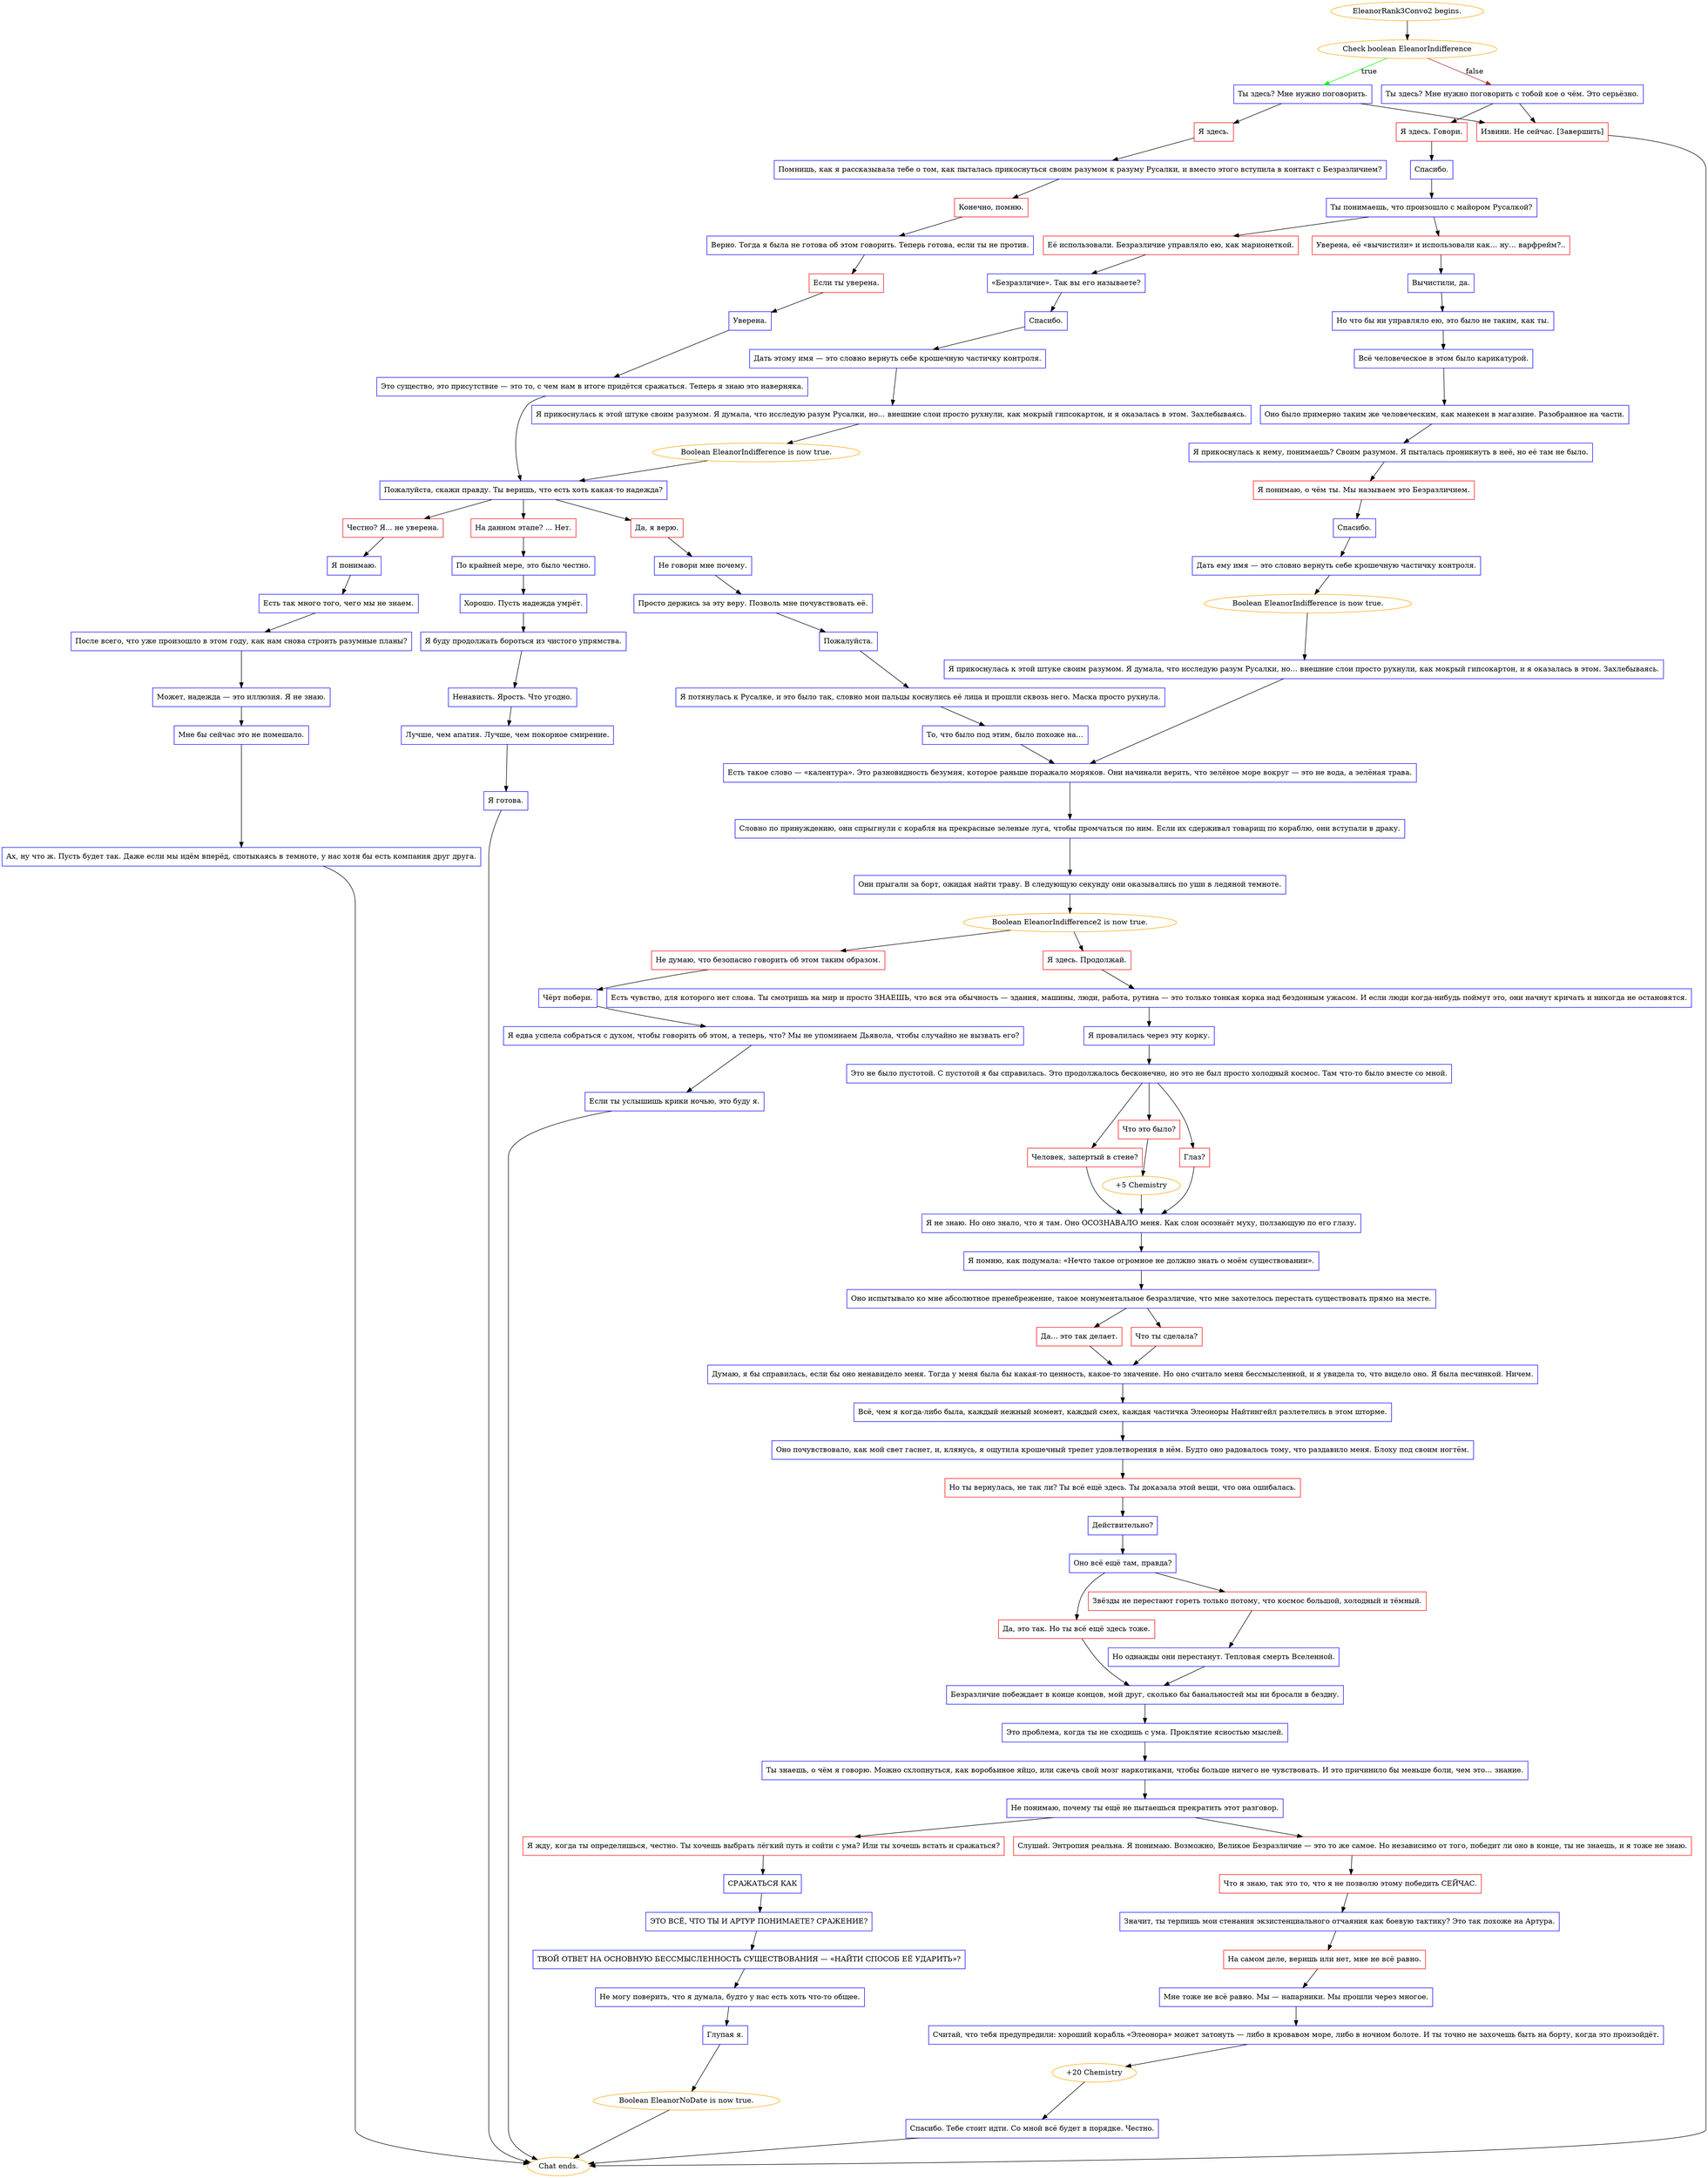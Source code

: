 digraph {
	"EleanorRank3Convo2 begins." [color=orange];
		"EleanorRank3Convo2 begins." -> j3516909029;
	j3516909029 [label="Check boolean EleanorIndifference",color=orange];
		j3516909029 -> j2272248522 [label=true,color=green];
		j3516909029 -> j2012920803 [label=false,color=brown];
	j2272248522 [label="Ты здесь? Мне нужно поговорить.",shape=box,color=blue];
		j2272248522 -> j1754230572;
		j2272248522 -> j3947058956;
	j2012920803 [label="Ты здесь? Мне нужно поговорить с тобой кое о чём. Это серьёзно.",shape=box,color=blue];
		j2012920803 -> j3329836291;
		j2012920803 -> j3947058956;
	j1754230572 [label="Я здесь.",shape=box,color=red];
		j1754230572 -> j3483951719;
	j3947058956 [label="Извини. Не сейчас. [Завершить]",shape=box,color=red];
		j3947058956 -> "Chat ends.";
	j3329836291 [label="Я здесь. Говори.",shape=box,color=red];
		j3329836291 -> j392976911;
	j3483951719 [label="Помнишь, как я рассказывала тебе о том, как пыталась прикоснуться своим разумом к разуму Русалки, и вместо этого вступила в контакт с Безразличием?",shape=box,color=blue];
		j3483951719 -> j2461369410;
	"Chat ends." [color=orange];
	j392976911 [label="Спасибо.",shape=box,color=blue];
		j392976911 -> j2103286415;
	j2461369410 [label="Конечно, помню.",shape=box,color=red];
		j2461369410 -> j1311482858;
	j2103286415 [label="Ты понимаешь, что произошло с майором Русалкой?",shape=box,color=blue];
		j2103286415 -> j4143835326;
		j2103286415 -> j606524157;
	j1311482858 [label="Верно. Тогда я была не готова об этом говорить. Теперь готова, если ты не против.",shape=box,color=blue];
		j1311482858 -> j2497921575;
	j4143835326 [label="Её использовали. Безразличие управляло ею, как марионеткой.",shape=box,color=red];
		j4143835326 -> j572904166;
	j606524157 [label="Уверена, её «вычистили» и использовали как… ну… варфрейм?..",shape=box,color=red];
		j606524157 -> j4038846334;
	j2497921575 [label="Если ты уверена.",shape=box,color=red];
		j2497921575 -> j1597175453;
	j572904166 [label="«Безразличие». Так вы его называете?",shape=box,color=blue];
		j572904166 -> j280919722;
	j4038846334 [label="Вычистили, да.",shape=box,color=blue];
		j4038846334 -> j1770665625;
	j1597175453 [label="Уверена.",shape=box,color=blue];
		j1597175453 -> j3117791219;
	j280919722 [label="Спасибо.",shape=box,color=blue];
		j280919722 -> j765285354;
	j1770665625 [label="Но что бы ни управляло ею, это было не таким, как ты.",shape=box,color=blue];
		j1770665625 -> j1615981056;
	j3117791219 [label="Это существо, это присутствие — это то, с чем нам в итоге придётся сражаться. Теперь я знаю это наверняка.",shape=box,color=blue];
		j3117791219 -> j1715788922;
	j765285354 [label="Дать этому имя — это словно вернуть себе крошечную частичку контроля.",shape=box,color=blue];
		j765285354 -> j2686301901;
	j1615981056 [label="Всё человеческое в этом было карикатурой.",shape=box,color=blue];
		j1615981056 -> j387705981;
	j1715788922 [label="Пожалуйста, скажи правду. Ты веришь, что есть хоть какая-то надежда?",shape=box,color=blue];
		j1715788922 -> j956785525;
		j1715788922 -> j2242891901;
		j1715788922 -> j1327352065;
	j2686301901 [label="Я прикоснулась к этой штуке своим разумом. Я думала, что исследую разум Русалки, но… внешние слои просто рухнули, как мокрый гипсокартон, и я оказалась в этом. Захлебываясь.",shape=box,color=blue];
		j2686301901 -> j958818185;
	j387705981 [label="Оно было примерно таким же человеческим, как манекен в магазине. Разобранное на части.",shape=box,color=blue];
		j387705981 -> j3860754856;
	j956785525 [label="На данном этапе? ... Нет.",shape=box,color=red];
		j956785525 -> j3730434851;
	j2242891901 [label="Честно? Я... не уверена.",shape=box,color=red];
		j2242891901 -> j1534737789;
	j1327352065 [label="Да, я верю.",shape=box,color=red];
		j1327352065 -> j1735595344;
	j958818185 [label="Boolean EleanorIndifference is now true.",color=orange];
		j958818185 -> j1715788922;
	j3860754856 [label="Я прикоснулась к нему, понимаешь? Своим разумом. Я пыталась проникнуть в неё, но её там не было.",shape=box,color=blue];
		j3860754856 -> j1854310293;
	j3730434851 [label="По крайней мере, это было честно.",shape=box,color=blue];
		j3730434851 -> j270617106;
	j1534737789 [label="Я понимаю.",shape=box,color=blue];
		j1534737789 -> j1400413969;
	j1735595344 [label="Не говори мне почему.",shape=box,color=blue];
		j1735595344 -> j1046273169;
	j1854310293 [label="Я понимаю, о чём ты. Мы называем это Безразличием.",shape=box,color=red];
		j1854310293 -> j862055429;
	j270617106 [label="Хорошо. Пусть надежда умрёт.",shape=box,color=blue];
		j270617106 -> j278266159;
	j1400413969 [label="Есть так много того, чего мы не знаем.",shape=box,color=blue];
		j1400413969 -> j4074604794;
	j1046273169 [label="Просто держись за эту веру. Позволь мне почувствовать её.",shape=box,color=blue];
		j1046273169 -> j2331448254;
	j862055429 [label="Спасибо.",shape=box,color=blue];
		j862055429 -> j2734601568;
	j278266159 [label="Я буду продолжать бороться из чистого упрямства.",shape=box,color=blue];
		j278266159 -> j3092331931;
	j4074604794 [label="После всего, что уже произошло в этом году, как нам снова строить разумные планы?",shape=box,color=blue];
		j4074604794 -> j804499763;
	j2331448254 [label="Пожалуйста.",shape=box,color=blue];
		j2331448254 -> j4040530072;
	j2734601568 [label="Дать ему имя — это словно вернуть себе крошечную частичку контроля.",shape=box,color=blue];
		j2734601568 -> j3029260839;
	j3092331931 [label="Ненависть. Ярость. Что угодно.",shape=box,color=blue];
		j3092331931 -> j3981309957;
	j804499763 [label="Может, надежда — это иллюзия. Я не знаю.",shape=box,color=blue];
		j804499763 -> j1649899067;
	j4040530072 [label="Я потянулась к Русалке, и это было так, словно мои пальцы коснулись её лица и прошли сквозь него. Маска просто рухнула.",shape=box,color=blue];
		j4040530072 -> j2540450683;
	j3029260839 [label="Boolean EleanorIndifference is now true.",color=orange];
		j3029260839 -> j391655185;
	j3981309957 [label="Лучше, чем апатия. Лучше, чем покорное смирение.",shape=box,color=blue];
		j3981309957 -> j755436208;
	j1649899067 [label="Мне бы сейчас это не помешало.",shape=box,color=blue];
		j1649899067 -> j3148965420;
	j2540450683 [label="То, что было под этим, было похоже на…",shape=box,color=blue];
		j2540450683 -> j2944935703;
	j391655185 [label="Я прикоснулась к этой штуке своим разумом. Я думала, что исследую разум Русалки, но… внешние слои просто рухнули, как мокрый гипсокартон, и я оказалась в этом. Захлебываясь.",shape=box,color=blue];
		j391655185 -> j2944935703;
	j755436208 [label="Я готова.",shape=box,color=blue];
		j755436208 -> "Chat ends.";
	j3148965420 [label="Ах, ну что ж. Пусть будет так. Даже если мы идём вперёд, спотыкаясь в темноте, у нас хотя бы есть компания друг друга.",shape=box,color=blue];
		j3148965420 -> "Chat ends.";
	j2944935703 [label="Есть такое слово — «калентура». Это разновидность безумия, которое раньше поражало моряков. Они начинали верить, что зелёное море вокруг — это не вода, а зелёная трава.",shape=box,color=blue];
		j2944935703 -> j2500110276;
	j2500110276 [label="Словно по принуждению, они спрыгнули с корабля на прекрасные зеленые луга, чтобы промчаться по ним. Если их сдерживал товарищ по кораблю, они вступали в драку.",shape=box,color=blue];
		j2500110276 -> j2224797380;
	j2224797380 [label="Они прыгали за борт, ожидая найти траву. В следующую секунду они оказывались по уши в ледяной темноте.",shape=box,color=blue];
		j2224797380 -> j1431067385;
	j1431067385 [label="Boolean EleanorIndifference2 is now true.",color=orange];
		j1431067385 -> j1773149844;
		j1431067385 -> j229941679;
	j1773149844 [label="Не думаю, что безопасно говорить об этом таким образом.",shape=box,color=red];
		j1773149844 -> j2882019685;
	j229941679 [label="Я здесь. Продолжай.",shape=box,color=red];
		j229941679 -> j3465535119;
	j2882019685 [label="Чёрт побери.",shape=box,color=blue];
		j2882019685 -> j438530959;
	j3465535119 [label="Есть чувство, для которого нет слова. Ты смотришь на мир и просто ЗНАЕШЬ, что вся эта обычность — здания, машины, люди, работа, рутина — это только тонкая корка над бездонным ужасом. И если люди когда-нибудь поймут это, они начнут кричать и никогда не остановятся.",shape=box,color=blue];
		j3465535119 -> j1419446183;
	j438530959 [label="Я едва успела собраться с духом, чтобы говорить об этом, а теперь, что? Мы не упоминаем Дьявола, чтобы случайно не вызвать его?",shape=box,color=blue];
		j438530959 -> j960473154;
	j1419446183 [label="Я провалилась через эту корку.",shape=box,color=blue];
		j1419446183 -> j1652682340;
	j960473154 [label="Если ты услышишь крики ночью, это буду я.",shape=box,color=blue];
		j960473154 -> "Chat ends.";
	j1652682340 [label="Это не было пустотой. С пустотой я бы справилась. Это продолжалось бесконечно, но это не был просто холодный космос. Там что-то было вместе со мной.",shape=box,color=blue];
		j1652682340 -> j2751706832;
		j1652682340 -> j4114469726;
		j1652682340 -> j4070204693;
	j2751706832 [label="Глаз?",shape=box,color=red];
		j2751706832 -> j3556557795;
	j4114469726 [label="Человек, запертый в стене?",shape=box,color=red];
		j4114469726 -> j3556557795;
	j4070204693 [label="Что это было?",shape=box,color=red];
		j4070204693 -> j3889114287;
	j3556557795 [label="Я не знаю. Но оно знало, что я там. Оно ОСОЗНАВАЛО меня. Как слон осознаёт муху, ползающую по его глазу.",shape=box,color=blue];
		j3556557795 -> j637559172;
	j3889114287 [label="+5 Chemistry",color=orange];
		j3889114287 -> j3556557795;
	j637559172 [label="Я помню, как подумала: «Нечто такое огромное не должно знать о моём существовании».",shape=box,color=blue];
		j637559172 -> j1096961277;
	j1096961277 [label="Оно испытывало ко мне абсолютное пренебрежение, такое монументальное безразличие, что мне захотелось перестать существовать прямо на месте.",shape=box,color=blue];
		j1096961277 -> j2507883486;
		j1096961277 -> j3609870555;
	j2507883486 [label="Да... это так делает.",shape=box,color=red];
		j2507883486 -> j920772653;
	j3609870555 [label="Что ты сделала?",shape=box,color=red];
		j3609870555 -> j920772653;
	j920772653 [label="Думаю, я бы справилась, если бы оно ненавидело меня. Тогда у меня была бы какая-то ценность, какое-то значение. Но оно считало меня бессмысленной, и я увидела то, что видело оно. Я была песчинкой. Ничем.",shape=box,color=blue];
		j920772653 -> j3733486409;
	j3733486409 [label="Всё, чем я когда-либо была, каждый нежный момент, каждый смех, каждая частичка Элеоноры Найтингейл разлетелись в этом шторме.",shape=box,color=blue];
		j3733486409 -> j1540109450;
	j1540109450 [label="Оно почувствовало, как мой свет гаснет, и, клянусь, я ощутила крошечный трепет удовлетворения в нём. Будто оно радовалось тому, что раздавило меня. Блоху под своим ногтём.",shape=box,color=blue];
		j1540109450 -> j3763708748;
	j3763708748 [label="Но ты вернулась, не так ли? Ты всё ещё здесь. Ты доказала этой вещи, что она ошибалась.",shape=box,color=red];
		j3763708748 -> j1325121276;
	j1325121276 [label="Действительно?",shape=box,color=blue];
		j1325121276 -> j383949058;
	j383949058 [label="Оно всё ещё там, правда?",shape=box,color=blue];
		j383949058 -> j1748872298;
		j383949058 -> j2935408027;
	j1748872298 [label="Да, это так. Но ты всё ещё здесь тоже.",shape=box,color=red];
		j1748872298 -> j1559174225;
	j2935408027 [label="Звёзды не перестают гореть только потому, что космос большой, холодный и тёмный.",shape=box,color=red];
		j2935408027 -> j3738617563;
	j1559174225 [label="Безразличие побеждает в конце концов, мой друг, сколько бы банальностей мы ни бросали в бездну.",shape=box,color=blue];
		j1559174225 -> j3149960848;
	j3738617563 [label="Но однажды они перестанут. Тепловая смерть Вселенной.",shape=box,color=blue];
		j3738617563 -> j1559174225;
	j3149960848 [label="Это проблема, когда ты не сходишь с ума. Проклятие ясностью мыслей.",shape=box,color=blue];
		j3149960848 -> j323499999;
	j323499999 [label="Ты знаешь, о чём я говорю. Можно схлопнуться, как воробьиное яйцо, или сжечь свой мозг наркотиками, чтобы больше ничего не чувствовать. И это причинило бы меньше боли, чем это… знание.",shape=box,color=blue];
		j323499999 -> j2012536186;
	j2012536186 [label="Не понимаю, почему ты ещё не пытаешься прекратить этот разговор.",shape=box,color=blue];
		j2012536186 -> j1996592438;
		j2012536186 -> j1827524438;
	j1996592438 [label="Слушай. Энтропия реальна. Я понимаю. Возможно, Великое Безразличие — это то же самое. Но независимо от того, победит ли оно в конце, ты не знаешь, и я тоже не знаю.",shape=box,color=red];
		j1996592438 -> j245111130;
	j1827524438 [label="Я жду, когда ты определишься, честно. Ты хочешь выбрать лёгкий путь и сойти с ума? Или ты хочешь встать и сражаться?",shape=box,color=red];
		j1827524438 -> j3689844826;
	j245111130 [label="Что я знаю, так это то, что я не позволю этому победить СЕЙЧАС.",shape=box,color=red];
		j245111130 -> j408899557;
	j3689844826 [label="СРАЖАТЬСЯ КАК",shape=box,color=blue];
		j3689844826 -> j1699599354;
	j408899557 [label="Значит, ты терпишь мои стенания экзистенциального отчаяния как боевую тактику? Это так похоже на Артура.",shape=box,color=blue];
		j408899557 -> j2027874794;
	j1699599354 [label="ЭТО ВСЁ, ЧТО ТЫ И АРТУР ПОНИМАЕТЕ? СРАЖЕНИЕ?",shape=box,color=blue];
		j1699599354 -> j1062287739;
	j2027874794 [label="На самом деле, веришь или нет, мне не всё равно.",shape=box,color=red];
		j2027874794 -> j817473411;
	j1062287739 [label="ТВОЙ ОТВЕТ НА ОСНОВНУЮ БЕССМЫСЛЕННОСТЬ СУЩЕСТВОВАНИЯ — «НАЙТИ СПОСОБ ЕЁ УДАРИТЬ»?",shape=box,color=blue];
		j1062287739 -> j3601876678;
	j817473411 [label="Мне тоже не всё равно. Мы — напарники. Мы прошли через многое.",shape=box,color=blue];
		j817473411 -> j4261421947;
	j3601876678 [label="Не могу поверить, что я думала, будто у нас есть хоть что-то общее.",shape=box,color=blue];
		j3601876678 -> j3923524053;
	j4261421947 [label="Считай, что тебя предупредили: хороший корабль «Элеонора» может затонуть — либо в кровавом море, либо в ночном болоте. И ты точно не захочешь быть на борту, когда это произойдёт.",shape=box,color=blue];
		j4261421947 -> j456810190;
	j3923524053 [label="Глупая я.",shape=box,color=blue];
		j3923524053 -> j2728200779;
	j456810190 [label="+20 Chemistry",color=orange];
		j456810190 -> j3873159168;
	j2728200779 [label="Boolean EleanorNoDate is now true.",color=orange];
		j2728200779 -> "Chat ends.";
	j3873159168 [label="Спасибо. Тебе стоит идти. Со мной всё будет в порядке. Честно.",shape=box,color=blue];
		j3873159168 -> "Chat ends.";
}